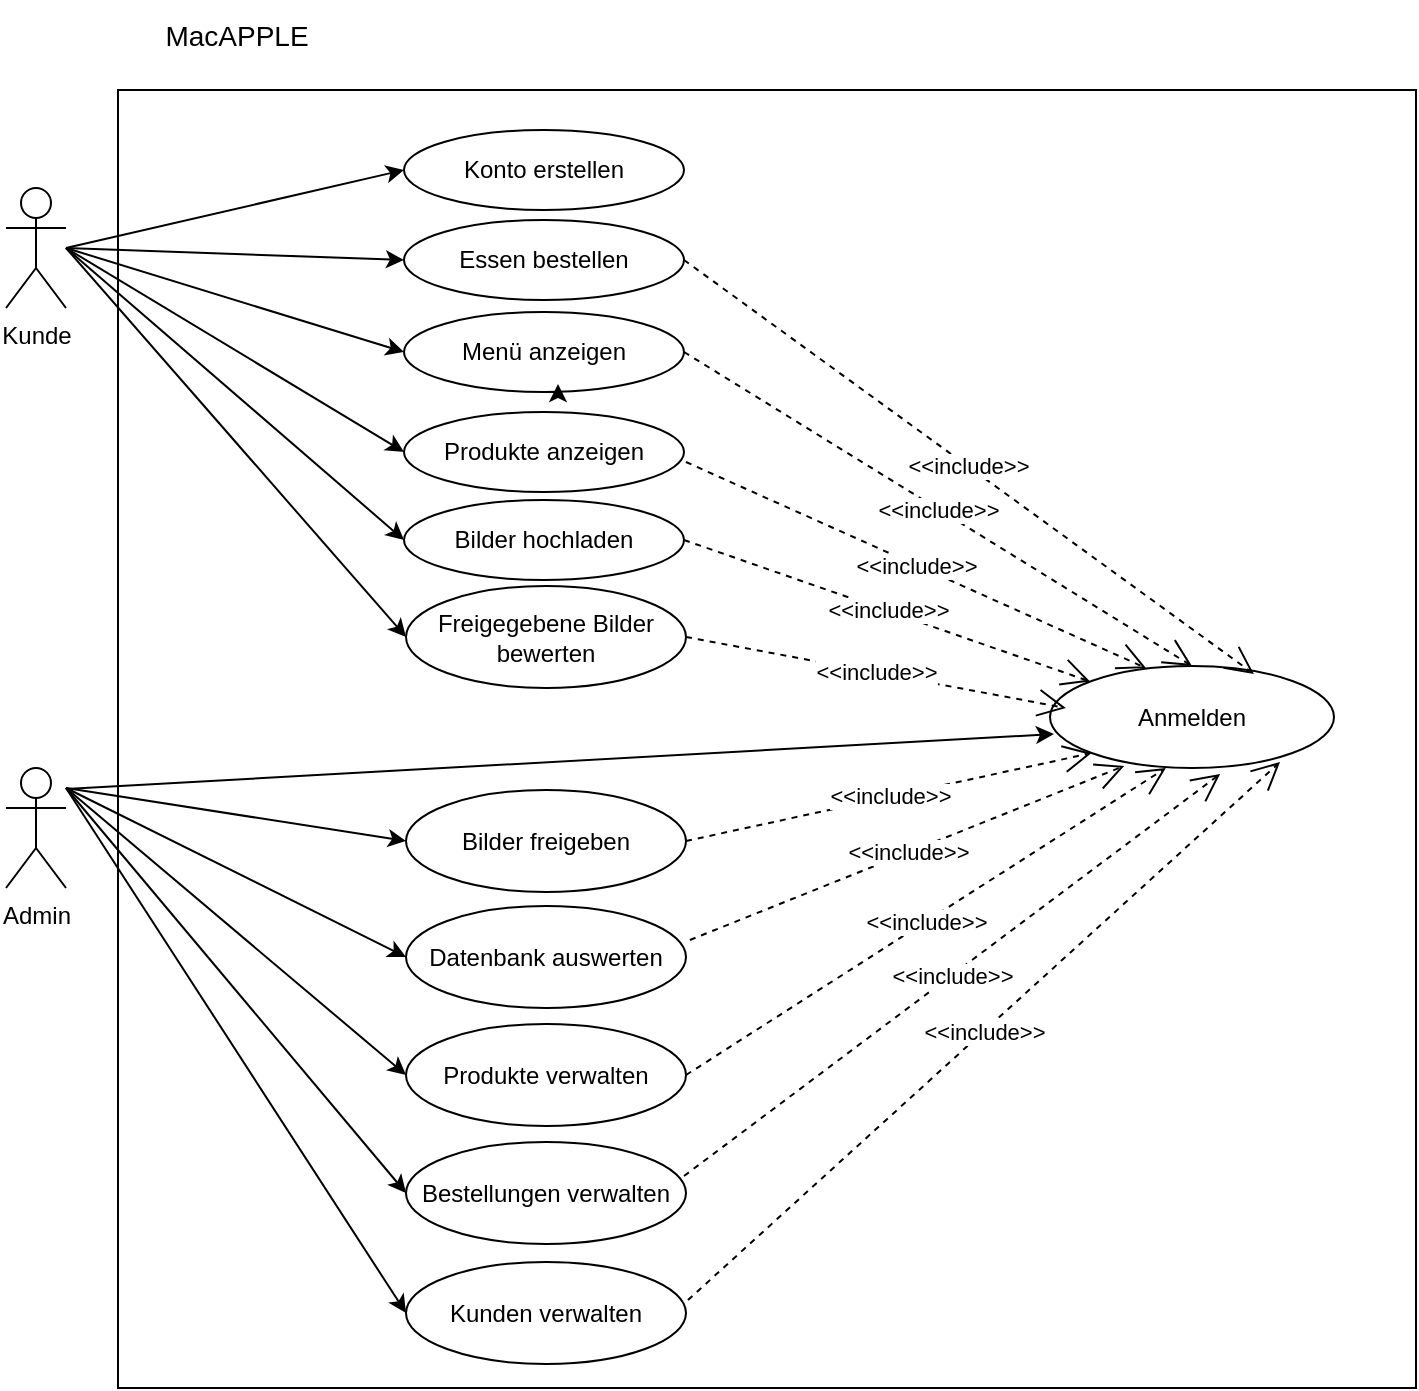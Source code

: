 <mxfile version="26.0.10">
  <diagram name="Seite-1" id="Rl33mOxUc9cALqoj1EF1">
    <mxGraphModel dx="1035" dy="511" grid="0" gridSize="10" guides="1" tooltips="1" connect="1" arrows="1" fold="1" page="1" pageScale="1" pageWidth="827" pageHeight="1169" math="0" shadow="0">
      <root>
        <mxCell id="0" />
        <mxCell id="1" parent="0" />
        <mxCell id="2AvNJERpaBlEJEYipWg1-46" value="" style="whiteSpace=wrap;html=1;aspect=fixed;" vertex="1" parent="1">
          <mxGeometry x="116" y="221" width="649" height="649" as="geometry" />
        </mxCell>
        <object label="Kunde" id="tYdeZb5N9zNz2dSGvNiS-1">
          <mxCell style="shape=umlActor;verticalLabelPosition=bottom;verticalAlign=top;html=1;outlineConnect=0;" vertex="1" parent="1">
            <mxGeometry x="60" y="270" width="30" height="60" as="geometry" />
          </mxCell>
        </object>
        <mxCell id="tYdeZb5N9zNz2dSGvNiS-3" value="Admin" style="shape=umlActor;verticalLabelPosition=bottom;verticalAlign=top;html=1;outlineConnect=0;" vertex="1" parent="1">
          <mxGeometry x="60" y="560" width="30" height="60" as="geometry" />
        </mxCell>
        <mxCell id="2AvNJERpaBlEJEYipWg1-2" value="" style="endArrow=classic;html=1;rounded=0;entryX=0;entryY=0.5;entryDx=0;entryDy=0;" edge="1" parent="1" target="2AvNJERpaBlEJEYipWg1-3">
          <mxGeometry width="50" height="50" relative="1" as="geometry">
            <mxPoint x="90" y="300" as="sourcePoint" />
            <mxPoint x="240" y="270" as="targetPoint" />
          </mxGeometry>
        </mxCell>
        <mxCell id="2AvNJERpaBlEJEYipWg1-3" value="Konto erstellen" style="ellipse;whiteSpace=wrap;html=1;" vertex="1" parent="1">
          <mxGeometry x="259" y="241" width="140" height="40" as="geometry" />
        </mxCell>
        <mxCell id="2AvNJERpaBlEJEYipWg1-4" value="" style="endArrow=classic;html=1;rounded=0;entryX=0;entryY=0.5;entryDx=0;entryDy=0;" edge="1" parent="1" target="2AvNJERpaBlEJEYipWg1-5">
          <mxGeometry width="50" height="50" relative="1" as="geometry">
            <mxPoint x="90" y="300" as="sourcePoint" />
            <mxPoint x="240" y="320" as="targetPoint" />
          </mxGeometry>
        </mxCell>
        <mxCell id="2AvNJERpaBlEJEYipWg1-5" value="Essen bestellen" style="ellipse;whiteSpace=wrap;html=1;" vertex="1" parent="1">
          <mxGeometry x="259" y="286" width="140" height="40" as="geometry" />
        </mxCell>
        <mxCell id="2AvNJERpaBlEJEYipWg1-6" value="" style="endArrow=classic;html=1;rounded=0;entryX=0;entryY=0.5;entryDx=0;entryDy=0;" edge="1" parent="1" target="2AvNJERpaBlEJEYipWg1-7">
          <mxGeometry width="50" height="50" relative="1" as="geometry">
            <mxPoint x="90" y="300" as="sourcePoint" />
            <mxPoint x="250" y="420" as="targetPoint" />
          </mxGeometry>
        </mxCell>
        <mxCell id="2AvNJERpaBlEJEYipWg1-7" value="Produkte anzeigen" style="ellipse;whiteSpace=wrap;html=1;" vertex="1" parent="1">
          <mxGeometry x="259" y="382" width="140" height="40" as="geometry" />
        </mxCell>
        <mxCell id="2AvNJERpaBlEJEYipWg1-8" value="" style="endArrow=classic;html=1;rounded=0;entryX=0;entryY=0.5;entryDx=0;entryDy=0;" edge="1" parent="1" target="2AvNJERpaBlEJEYipWg1-9">
          <mxGeometry width="50" height="50" relative="1" as="geometry">
            <mxPoint x="90" y="300" as="sourcePoint" />
            <mxPoint x="260" y="430" as="targetPoint" />
          </mxGeometry>
        </mxCell>
        <mxCell id="2AvNJERpaBlEJEYipWg1-9" value="Bilder hochladen" style="ellipse;whiteSpace=wrap;html=1;" vertex="1" parent="1">
          <mxGeometry x="259" y="426" width="140" height="40" as="geometry" />
        </mxCell>
        <mxCell id="2AvNJERpaBlEJEYipWg1-10" value="" style="endArrow=classic;html=1;rounded=0;entryX=0;entryY=0.5;entryDx=0;entryDy=0;" edge="1" parent="1" target="2AvNJERpaBlEJEYipWg1-11">
          <mxGeometry width="50" height="50" relative="1" as="geometry">
            <mxPoint x="90" y="300" as="sourcePoint" />
            <mxPoint x="261" y="473" as="targetPoint" />
          </mxGeometry>
        </mxCell>
        <mxCell id="2AvNJERpaBlEJEYipWg1-11" value="Freigegebene Bilder bewerten" style="ellipse;whiteSpace=wrap;html=1;" vertex="1" parent="1">
          <mxGeometry x="260" y="469" width="140" height="51" as="geometry" />
        </mxCell>
        <mxCell id="2AvNJERpaBlEJEYipWg1-13" value="Anmelden" style="ellipse;whiteSpace=wrap;html=1;" vertex="1" parent="1">
          <mxGeometry x="582" y="509" width="142" height="51" as="geometry" />
        </mxCell>
        <mxCell id="2AvNJERpaBlEJEYipWg1-18" value="&amp;lt;&amp;lt;include&amp;gt;&amp;gt;" style="endArrow=open;endSize=12;dashed=1;html=1;rounded=0;exitX=1;exitY=0.5;exitDx=0;exitDy=0;entryX=0.718;entryY=0.078;entryDx=0;entryDy=0;entryPerimeter=0;" edge="1" parent="1" source="2AvNJERpaBlEJEYipWg1-5" target="2AvNJERpaBlEJEYipWg1-13">
          <mxGeometry width="160" relative="1" as="geometry">
            <mxPoint x="440" y="460" as="sourcePoint" />
            <mxPoint x="600" y="460" as="targetPoint" />
          </mxGeometry>
        </mxCell>
        <mxCell id="2AvNJERpaBlEJEYipWg1-19" value="&amp;lt;&amp;lt;include&amp;gt;&amp;gt;" style="endArrow=open;endSize=12;dashed=1;html=1;rounded=0;exitX=1.007;exitY=0.675;exitDx=0;exitDy=0;entryX=0.338;entryY=0.02;entryDx=0;entryDy=0;entryPerimeter=0;exitPerimeter=0;" edge="1" parent="1" target="2AvNJERpaBlEJEYipWg1-13">
          <mxGeometry width="160" relative="1" as="geometry">
            <mxPoint x="399.98" y="407" as="sourcePoint" />
            <mxPoint x="669" y="561" as="targetPoint" />
          </mxGeometry>
        </mxCell>
        <mxCell id="2AvNJERpaBlEJEYipWg1-20" value="&amp;lt;&amp;lt;include&amp;gt;&amp;gt;" style="endArrow=open;endSize=12;dashed=1;html=1;rounded=0;exitX=1;exitY=0.5;exitDx=0;exitDy=0;" edge="1" parent="1" source="2AvNJERpaBlEJEYipWg1-9" target="2AvNJERpaBlEJEYipWg1-13">
          <mxGeometry width="160" relative="1" as="geometry">
            <mxPoint x="377.98" y="407" as="sourcePoint" />
            <mxPoint x="647" y="561" as="targetPoint" />
          </mxGeometry>
        </mxCell>
        <mxCell id="2AvNJERpaBlEJEYipWg1-21" value="&amp;lt;&amp;lt;include&amp;gt;&amp;gt;" style="endArrow=open;endSize=12;dashed=1;html=1;rounded=0;exitX=1;exitY=0.5;exitDx=0;exitDy=0;entryX=0.056;entryY=0.412;entryDx=0;entryDy=0;entryPerimeter=0;" edge="1" parent="1" source="2AvNJERpaBlEJEYipWg1-11" target="2AvNJERpaBlEJEYipWg1-13">
          <mxGeometry width="160" relative="1" as="geometry">
            <mxPoint x="379" y="447" as="sourcePoint" />
            <mxPoint x="627" y="562" as="targetPoint" />
          </mxGeometry>
        </mxCell>
        <mxCell id="2AvNJERpaBlEJEYipWg1-22" value="" style="endArrow=classic;html=1;rounded=0;entryX=0.014;entryY=0.667;entryDx=0;entryDy=0;entryPerimeter=0;" edge="1" parent="1" target="2AvNJERpaBlEJEYipWg1-13">
          <mxGeometry width="50" height="50" relative="1" as="geometry">
            <mxPoint x="90" y="570.527" as="sourcePoint" />
            <mxPoint x="260" y="576.5" as="targetPoint" />
          </mxGeometry>
        </mxCell>
        <mxCell id="2AvNJERpaBlEJEYipWg1-23" value="Bilder freigeben" style="ellipse;whiteSpace=wrap;html=1;" vertex="1" parent="1">
          <mxGeometry x="260" y="571" width="140" height="51" as="geometry" />
        </mxCell>
        <mxCell id="2AvNJERpaBlEJEYipWg1-24" value="" style="endArrow=classic;html=1;rounded=0;entryX=0;entryY=0.5;entryDx=0;entryDy=0;" edge="1" parent="1" target="2AvNJERpaBlEJEYipWg1-23">
          <mxGeometry width="50" height="50" relative="1" as="geometry">
            <mxPoint x="90" y="570" as="sourcePoint" />
            <mxPoint x="270" y="615" as="targetPoint" />
          </mxGeometry>
        </mxCell>
        <mxCell id="2AvNJERpaBlEJEYipWg1-27" value="" style="endArrow=classic;html=1;rounded=0;entryX=0;entryY=0.5;entryDx=0;entryDy=0;" edge="1" parent="1" target="2AvNJERpaBlEJEYipWg1-28">
          <mxGeometry width="50" height="50" relative="1" as="geometry">
            <mxPoint x="90" y="300" as="sourcePoint" />
            <mxPoint x="250" y="370" as="targetPoint" />
          </mxGeometry>
        </mxCell>
        <mxCell id="2AvNJERpaBlEJEYipWg1-28" value="Menü anzeigen" style="ellipse;whiteSpace=wrap;html=1;" vertex="1" parent="1">
          <mxGeometry x="259" y="332" width="140" height="40" as="geometry" />
        </mxCell>
        <mxCell id="2AvNJERpaBlEJEYipWg1-30" style="edgeStyle=orthogonalEdgeStyle;rounded=0;orthogonalLoop=1;jettySize=auto;html=1;exitX=0.5;exitY=1;exitDx=0;exitDy=0;entryX=0.55;entryY=0.9;entryDx=0;entryDy=0;entryPerimeter=0;" edge="1" parent="1" source="2AvNJERpaBlEJEYipWg1-28" target="2AvNJERpaBlEJEYipWg1-28">
          <mxGeometry relative="1" as="geometry" />
        </mxCell>
        <mxCell id="2AvNJERpaBlEJEYipWg1-31" value="&amp;lt;&amp;lt;include&amp;gt;&amp;gt;" style="endArrow=open;endSize=12;dashed=1;html=1;rounded=0;exitX=1;exitY=0.5;exitDx=0;exitDy=0;entryX=0.5;entryY=0;entryDx=0;entryDy=0;" edge="1" parent="1" source="2AvNJERpaBlEJEYipWg1-28" target="2AvNJERpaBlEJEYipWg1-13">
          <mxGeometry width="160" relative="1" as="geometry">
            <mxPoint x="409.98" y="417" as="sourcePoint" />
            <mxPoint x="679" y="571" as="targetPoint" />
          </mxGeometry>
        </mxCell>
        <mxCell id="2AvNJERpaBlEJEYipWg1-32" value="Datenbank auswerten" style="ellipse;whiteSpace=wrap;html=1;" vertex="1" parent="1">
          <mxGeometry x="260" y="629" width="140" height="51" as="geometry" />
        </mxCell>
        <mxCell id="2AvNJERpaBlEJEYipWg1-33" value="" style="endArrow=classic;html=1;rounded=0;entryX=0;entryY=0.5;entryDx=0;entryDy=0;" edge="1" parent="1" target="2AvNJERpaBlEJEYipWg1-32">
          <mxGeometry width="50" height="50" relative="1" as="geometry">
            <mxPoint x="90" y="570" as="sourcePoint" />
            <mxPoint x="270" y="735" as="targetPoint" />
          </mxGeometry>
        </mxCell>
        <mxCell id="2AvNJERpaBlEJEYipWg1-34" value="Produkte verwalten" style="ellipse;whiteSpace=wrap;html=1;" vertex="1" parent="1">
          <mxGeometry x="260" y="688" width="140" height="51" as="geometry" />
        </mxCell>
        <mxCell id="2AvNJERpaBlEJEYipWg1-35" value="" style="endArrow=classic;html=1;rounded=0;entryX=0;entryY=0.5;entryDx=0;entryDy=0;" edge="1" parent="1" target="2AvNJERpaBlEJEYipWg1-34">
          <mxGeometry width="50" height="50" relative="1" as="geometry">
            <mxPoint x="90" y="570" as="sourcePoint" />
            <mxPoint x="270" y="796" as="targetPoint" />
          </mxGeometry>
        </mxCell>
        <mxCell id="2AvNJERpaBlEJEYipWg1-36" value="Bestellungen verwalten" style="ellipse;whiteSpace=wrap;html=1;" vertex="1" parent="1">
          <mxGeometry x="260" y="747" width="140" height="51" as="geometry" />
        </mxCell>
        <mxCell id="2AvNJERpaBlEJEYipWg1-37" value="" style="endArrow=classic;html=1;rounded=0;entryX=0;entryY=0.5;entryDx=0;entryDy=0;" edge="1" parent="1" target="2AvNJERpaBlEJEYipWg1-36">
          <mxGeometry width="50" height="50" relative="1" as="geometry">
            <mxPoint x="90" y="570" as="sourcePoint" />
            <mxPoint x="270" y="855" as="targetPoint" />
          </mxGeometry>
        </mxCell>
        <mxCell id="2AvNJERpaBlEJEYipWg1-38" value="Kunden verwalten" style="ellipse;whiteSpace=wrap;html=1;" vertex="1" parent="1">
          <mxGeometry x="260" y="807" width="140" height="51" as="geometry" />
        </mxCell>
        <mxCell id="2AvNJERpaBlEJEYipWg1-39" value="" style="endArrow=classic;html=1;rounded=0;entryX=0;entryY=0.5;entryDx=0;entryDy=0;" edge="1" parent="1" target="2AvNJERpaBlEJEYipWg1-38">
          <mxGeometry width="50" height="50" relative="1" as="geometry">
            <mxPoint x="90" y="570" as="sourcePoint" />
            <mxPoint x="270" y="915" as="targetPoint" />
          </mxGeometry>
        </mxCell>
        <mxCell id="2AvNJERpaBlEJEYipWg1-40" value="&amp;lt;&amp;lt;include&amp;gt;&amp;gt;" style="endArrow=open;endSize=12;dashed=1;html=1;rounded=0;exitX=1;exitY=0.5;exitDx=0;exitDy=0;entryX=0;entryY=1;entryDx=0;entryDy=0;" edge="1" parent="1" source="2AvNJERpaBlEJEYipWg1-23" target="2AvNJERpaBlEJEYipWg1-13">
          <mxGeometry width="160" relative="1" as="geometry">
            <mxPoint x="410" y="595" as="sourcePoint" />
            <mxPoint x="600" y="630" as="targetPoint" />
          </mxGeometry>
        </mxCell>
        <mxCell id="2AvNJERpaBlEJEYipWg1-42" value="&amp;lt;&amp;lt;include&amp;gt;&amp;gt;" style="endArrow=open;endSize=12;dashed=1;html=1;rounded=0;exitX=1.014;exitY=0.333;exitDx=0;exitDy=0;entryX=0.261;entryY=0.98;entryDx=0;entryDy=0;entryPerimeter=0;exitPerimeter=0;" edge="1" parent="1" source="2AvNJERpaBlEJEYipWg1-32" target="2AvNJERpaBlEJEYipWg1-13">
          <mxGeometry width="160" relative="1" as="geometry">
            <mxPoint x="420" y="697" as="sourcePoint" />
            <mxPoint x="622" y="652" as="targetPoint" />
          </mxGeometry>
        </mxCell>
        <mxCell id="2AvNJERpaBlEJEYipWg1-43" value="&amp;lt;&amp;lt;include&amp;gt;&amp;gt;" style="endArrow=open;endSize=12;dashed=1;html=1;rounded=0;exitX=1;exitY=0.5;exitDx=0;exitDy=0;entryX=0.408;entryY=1;entryDx=0;entryDy=0;entryPerimeter=0;" edge="1" parent="1" source="2AvNJERpaBlEJEYipWg1-34" target="2AvNJERpaBlEJEYipWg1-13">
          <mxGeometry width="160" relative="1" as="geometry">
            <mxPoint x="412" y="718" as="sourcePoint" />
            <mxPoint x="653" y="573" as="targetPoint" />
          </mxGeometry>
        </mxCell>
        <mxCell id="2AvNJERpaBlEJEYipWg1-44" value="&amp;lt;&amp;lt;include&amp;gt;&amp;gt;" style="endArrow=open;endSize=12;dashed=1;html=1;rounded=0;exitX=0.993;exitY=0.333;exitDx=0;exitDy=0;entryX=0.599;entryY=1.059;entryDx=0;entryDy=0;entryPerimeter=0;exitPerimeter=0;" edge="1" parent="1" source="2AvNJERpaBlEJEYipWg1-36" target="2AvNJERpaBlEJEYipWg1-13">
          <mxGeometry width="160" relative="1" as="geometry">
            <mxPoint x="422" y="828" as="sourcePoint" />
            <mxPoint x="663" y="683" as="targetPoint" />
          </mxGeometry>
        </mxCell>
        <mxCell id="2AvNJERpaBlEJEYipWg1-45" value="&amp;lt;&amp;lt;include&amp;gt;&amp;gt;" style="endArrow=open;endSize=12;dashed=1;html=1;rounded=0;exitX=1.007;exitY=0.373;exitDx=0;exitDy=0;exitPerimeter=0;entryX=0.81;entryY=0.941;entryDx=0;entryDy=0;entryPerimeter=0;" edge="1" parent="1" source="2AvNJERpaBlEJEYipWg1-38" target="2AvNJERpaBlEJEYipWg1-13">
          <mxGeometry width="160" relative="1" as="geometry">
            <mxPoint x="432" y="870" as="sourcePoint" />
            <mxPoint x="700" y="560" as="targetPoint" />
          </mxGeometry>
        </mxCell>
        <mxCell id="2AvNJERpaBlEJEYipWg1-48" value="&lt;font style=&quot;font-size: 14px;&quot;&gt;MacAPPLE&lt;/font&gt;" style="text;html=1;align=center;verticalAlign=middle;whiteSpace=wrap;rounded=0;" vertex="1" parent="1">
          <mxGeometry x="133" y="176" width="85" height="36" as="geometry" />
        </mxCell>
      </root>
    </mxGraphModel>
  </diagram>
</mxfile>
